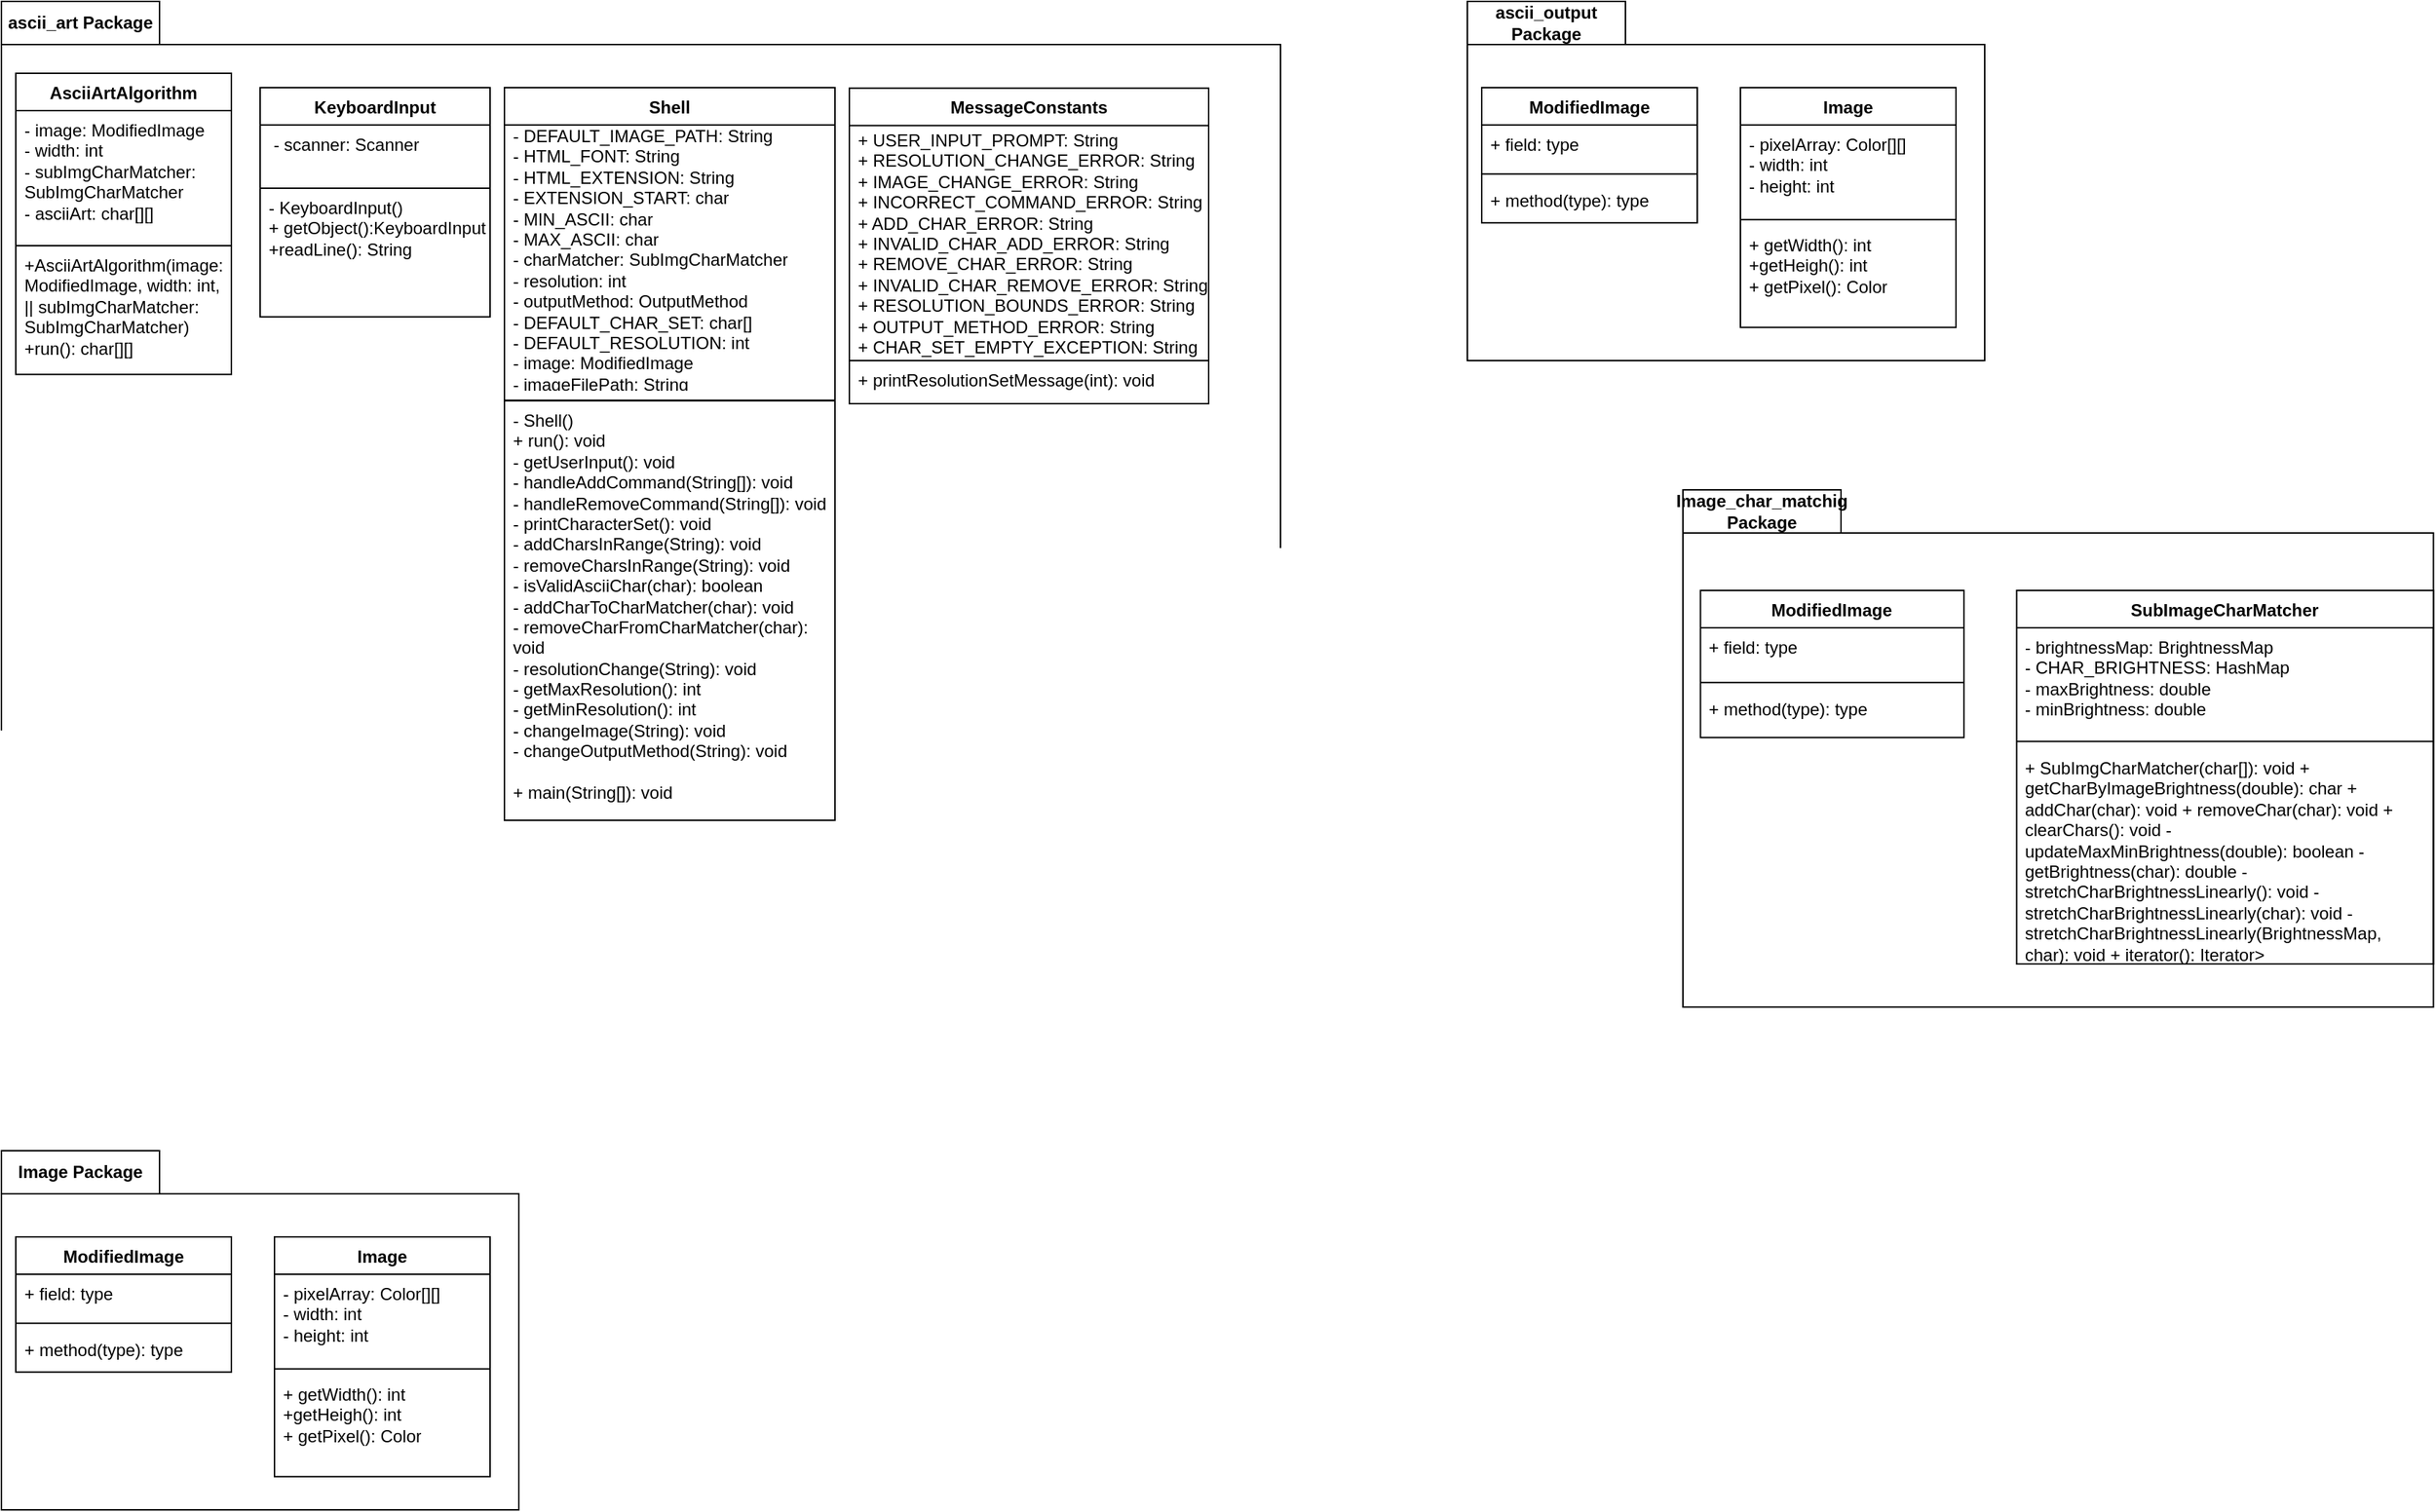 <mxfile version="24.0.0" type="github">
  <diagram name="‫עמוד-1‬" id="9FOxikn_2bk7BjKEbO-x">
    <mxGraphModel dx="1400" dy="775" grid="1" gridSize="10" guides="1" tooltips="1" connect="1" arrows="1" fold="1" page="1" pageScale="1" pageWidth="827" pageHeight="1169" math="0" shadow="0">
      <root>
        <mxCell id="0" />
        <mxCell id="1" parent="0" />
        <mxCell id="Vb6RsHlkbNNhMtVp6kEj-1" value="ascii_art Package" style="shape=folder;fontStyle=1;tabWidth=110;tabHeight=30;tabPosition=left;html=1;boundedLbl=1;labelInHeader=1;container=1;collapsible=0;whiteSpace=wrap;" parent="1" vertex="1">
          <mxGeometry width="890" height="680" as="geometry" />
        </mxCell>
        <mxCell id="Vb6RsHlkbNNhMtVp6kEj-2" value="" style="html=1;strokeColor=none;resizeWidth=1;resizeHeight=1;fillColor=none;part=1;connectable=0;allowArrows=0;deletable=0;whiteSpace=wrap;" parent="Vb6RsHlkbNNhMtVp6kEj-1" vertex="1">
          <mxGeometry width="830" height="434.25" relative="1" as="geometry">
            <mxPoint y="30" as="offset" />
          </mxGeometry>
        </mxCell>
        <mxCell id="xFL0W7bVsGVKbV0ON2sQ-82" value="MessageConstants" style="swimlane;fontStyle=1;align=center;verticalAlign=top;childLayout=stackLayout;horizontal=1;startSize=26;horizontalStack=0;resizeParent=1;resizeParentMax=0;resizeLast=0;collapsible=1;marginBottom=0;whiteSpace=wrap;html=1;container=0;" vertex="1" parent="Vb6RsHlkbNNhMtVp6kEj-1">
          <mxGeometry x="590" y="60.38" width="250" height="189.62" as="geometry">
            <mxRectangle x="210" y="300" width="100" height="30" as="alternateBounds" />
          </mxGeometry>
        </mxCell>
        <mxCell id="xFL0W7bVsGVKbV0ON2sQ-83" value=" + USER_INPUT_PROMPT: String                                    &#xa; + RESOLUTION_CHANGE_ERROR: String                              &#xa; + IMAGE_CHANGE_ERROR: String                                   &#xa; + INCORRECT_COMMAND_ERROR: String                              &#xa; + ADD_CHAR_ERROR: String                                       &#xa; + INVALID_CHAR_ADD_ERROR: String                               &#xa; + REMOVE_CHAR_ERROR: String                                    &#xa; + INVALID_CHAR_REMOVE_ERROR: String                            &#xa; + RESOLUTION_BOUNDS_ERROR: String                              &#xa; + OUTPUT_METHOD_ERROR: String                                  &#xa; + CHAR_SET_EMPTY_EXCEPTION: String &#xa;                         " style="text;strokeColor=none;fillColor=none;align=left;verticalAlign=top;spacingLeft=4;spacingRight=4;overflow=hidden;rotatable=0;points=[[0,0.5],[1,0.5]];portConstraint=eastwest;whiteSpace=wrap;html=1;" vertex="1" parent="Vb6RsHlkbNNhMtVp6kEj-1">
          <mxGeometry x="590" y="83" width="300" height="188.45" as="geometry" />
        </mxCell>
        <mxCell id="xFL0W7bVsGVKbV0ON2sQ-84" value=" + printResolutionSetMessage(int): void                         &#xa;" style="rounded=0;whiteSpace=wrap;html=1;align=left;verticalAlign=top;spacingLeft=4;spacingRight=4;fillColor=none;gradientColor=none;" vertex="1" parent="Vb6RsHlkbNNhMtVp6kEj-1">
          <mxGeometry x="590" y="250" width="250" height="30" as="geometry" />
        </mxCell>
        <mxCell id="xFL0W7bVsGVKbV0ON2sQ-22" value="Image Package" style="shape=folder;fontStyle=1;tabWidth=110;tabHeight=30;tabPosition=left;html=1;boundedLbl=1;labelInHeader=1;container=1;collapsible=0;whiteSpace=wrap;" vertex="1" parent="1">
          <mxGeometry y="800" width="360" height="250" as="geometry" />
        </mxCell>
        <mxCell id="xFL0W7bVsGVKbV0ON2sQ-23" value="" style="html=1;strokeColor=none;resizeWidth=1;resizeHeight=1;fillColor=none;part=1;connectable=0;allowArrows=0;deletable=0;whiteSpace=wrap;" vertex="1" parent="xFL0W7bVsGVKbV0ON2sQ-22">
          <mxGeometry width="348.75" height="175.0" relative="1" as="geometry">
            <mxPoint y="30" as="offset" />
          </mxGeometry>
        </mxCell>
        <mxCell id="xFL0W7bVsGVKbV0ON2sQ-24" value="ModifiedImage" style="swimlane;fontStyle=1;align=center;verticalAlign=top;childLayout=stackLayout;horizontal=1;startSize=26;horizontalStack=0;resizeParent=1;resizeParentMax=0;resizeLast=0;collapsible=1;marginBottom=0;whiteSpace=wrap;html=1;" vertex="1" parent="xFL0W7bVsGVKbV0ON2sQ-22">
          <mxGeometry x="10" y="60" width="150" height="94.182" as="geometry">
            <mxRectangle x="210" y="300" width="100" height="30" as="alternateBounds" />
          </mxGeometry>
        </mxCell>
        <mxCell id="xFL0W7bVsGVKbV0ON2sQ-25" value="+ field: type" style="text;strokeColor=none;fillColor=none;align=left;verticalAlign=top;spacingLeft=4;spacingRight=4;overflow=hidden;rotatable=0;points=[[0,0.5],[1,0.5]];portConstraint=eastwest;whiteSpace=wrap;html=1;" vertex="1" parent="xFL0W7bVsGVKbV0ON2sQ-24">
          <mxGeometry y="26" width="150" height="29.545" as="geometry" />
        </mxCell>
        <mxCell id="xFL0W7bVsGVKbV0ON2sQ-26" value="" style="line;strokeWidth=1;fillColor=none;align=left;verticalAlign=middle;spacingTop=-1;spacingLeft=3;spacingRight=3;rotatable=0;labelPosition=right;points=[];portConstraint=eastwest;strokeColor=inherit;" vertex="1" parent="xFL0W7bVsGVKbV0ON2sQ-24">
          <mxGeometry y="55.545" width="150" height="9.091" as="geometry" />
        </mxCell>
        <mxCell id="xFL0W7bVsGVKbV0ON2sQ-27" value="+ method(type): type" style="text;strokeColor=none;fillColor=none;align=left;verticalAlign=top;spacingLeft=4;spacingRight=4;overflow=hidden;rotatable=0;points=[[0,0.5],[1,0.5]];portConstraint=eastwest;whiteSpace=wrap;html=1;" vertex="1" parent="xFL0W7bVsGVKbV0ON2sQ-24">
          <mxGeometry y="64.636" width="150" height="29.545" as="geometry" />
        </mxCell>
        <mxCell id="xFL0W7bVsGVKbV0ON2sQ-28" value="Image" style="swimlane;fontStyle=1;align=center;verticalAlign=top;childLayout=stackLayout;horizontal=1;startSize=26;horizontalStack=0;resizeParent=1;resizeParentMax=0;resizeLast=0;collapsible=1;marginBottom=0;whiteSpace=wrap;html=1;" vertex="1" parent="xFL0W7bVsGVKbV0ON2sQ-22">
          <mxGeometry x="190" y="60" width="150" height="166.909" as="geometry" />
        </mxCell>
        <mxCell id="xFL0W7bVsGVKbV0ON2sQ-29" value="- pixelArray: Color[][]&lt;br&gt;- width: int&lt;br&gt;- height: int" style="text;strokeColor=none;fillColor=none;align=left;verticalAlign=top;spacingLeft=4;spacingRight=4;overflow=hidden;rotatable=0;points=[[0,0.5],[1,0.5]];portConstraint=eastwest;whiteSpace=wrap;html=1;" vertex="1" parent="xFL0W7bVsGVKbV0ON2sQ-28">
          <mxGeometry y="26" width="150" height="61.364" as="geometry" />
        </mxCell>
        <mxCell id="xFL0W7bVsGVKbV0ON2sQ-30" value="" style="line;strokeWidth=1;fillColor=none;align=left;verticalAlign=middle;spacingTop=-1;spacingLeft=3;spacingRight=3;rotatable=0;labelPosition=right;points=[];portConstraint=eastwest;strokeColor=inherit;" vertex="1" parent="xFL0W7bVsGVKbV0ON2sQ-28">
          <mxGeometry y="87.364" width="150" height="9.091" as="geometry" />
        </mxCell>
        <mxCell id="xFL0W7bVsGVKbV0ON2sQ-31" value="+ getWidth(): int&lt;br&gt;+getHeigh(): int&lt;br&gt;+ getPixel(): Color" style="text;strokeColor=none;fillColor=none;align=left;verticalAlign=top;spacingLeft=4;spacingRight=4;overflow=hidden;rotatable=0;points=[[0,0.5],[1,0.5]];portConstraint=eastwest;whiteSpace=wrap;html=1;" vertex="1" parent="xFL0W7bVsGVKbV0ON2sQ-28">
          <mxGeometry y="96.455" width="150" height="70.455" as="geometry" />
        </mxCell>
        <mxCell id="xFL0W7bVsGVKbV0ON2sQ-32" value="ascii_output Package" style="shape=folder;fontStyle=1;tabWidth=110;tabHeight=30;tabPosition=left;html=1;boundedLbl=1;labelInHeader=1;container=1;collapsible=0;whiteSpace=wrap;" vertex="1" parent="1">
          <mxGeometry x="1020" width="360" height="250" as="geometry" />
        </mxCell>
        <mxCell id="xFL0W7bVsGVKbV0ON2sQ-33" value="" style="html=1;strokeColor=none;resizeWidth=1;resizeHeight=1;fillColor=none;part=1;connectable=0;allowArrows=0;deletable=0;whiteSpace=wrap;" vertex="1" parent="xFL0W7bVsGVKbV0ON2sQ-32">
          <mxGeometry width="348.75" height="175.0" relative="1" as="geometry">
            <mxPoint y="30" as="offset" />
          </mxGeometry>
        </mxCell>
        <mxCell id="xFL0W7bVsGVKbV0ON2sQ-34" value="ModifiedImage" style="swimlane;fontStyle=1;align=center;verticalAlign=top;childLayout=stackLayout;horizontal=1;startSize=26;horizontalStack=0;resizeParent=1;resizeParentMax=0;resizeLast=0;collapsible=1;marginBottom=0;whiteSpace=wrap;html=1;" vertex="1" parent="xFL0W7bVsGVKbV0ON2sQ-32">
          <mxGeometry x="10" y="60" width="150" height="94.182" as="geometry">
            <mxRectangle x="210" y="300" width="100" height="30" as="alternateBounds" />
          </mxGeometry>
        </mxCell>
        <mxCell id="xFL0W7bVsGVKbV0ON2sQ-35" value="+ field: type" style="text;strokeColor=none;fillColor=none;align=left;verticalAlign=top;spacingLeft=4;spacingRight=4;overflow=hidden;rotatable=0;points=[[0,0.5],[1,0.5]];portConstraint=eastwest;whiteSpace=wrap;html=1;" vertex="1" parent="xFL0W7bVsGVKbV0ON2sQ-34">
          <mxGeometry y="26" width="150" height="29.545" as="geometry" />
        </mxCell>
        <mxCell id="xFL0W7bVsGVKbV0ON2sQ-36" value="" style="line;strokeWidth=1;fillColor=none;align=left;verticalAlign=middle;spacingTop=-1;spacingLeft=3;spacingRight=3;rotatable=0;labelPosition=right;points=[];portConstraint=eastwest;strokeColor=inherit;" vertex="1" parent="xFL0W7bVsGVKbV0ON2sQ-34">
          <mxGeometry y="55.545" width="150" height="9.091" as="geometry" />
        </mxCell>
        <mxCell id="xFL0W7bVsGVKbV0ON2sQ-37" value="+ method(type): type" style="text;strokeColor=none;fillColor=none;align=left;verticalAlign=top;spacingLeft=4;spacingRight=4;overflow=hidden;rotatable=0;points=[[0,0.5],[1,0.5]];portConstraint=eastwest;whiteSpace=wrap;html=1;" vertex="1" parent="xFL0W7bVsGVKbV0ON2sQ-34">
          <mxGeometry y="64.636" width="150" height="29.545" as="geometry" />
        </mxCell>
        <mxCell id="xFL0W7bVsGVKbV0ON2sQ-38" value="Image" style="swimlane;fontStyle=1;align=center;verticalAlign=top;childLayout=stackLayout;horizontal=1;startSize=26;horizontalStack=0;resizeParent=1;resizeParentMax=0;resizeLast=0;collapsible=1;marginBottom=0;whiteSpace=wrap;html=1;" vertex="1" parent="xFL0W7bVsGVKbV0ON2sQ-32">
          <mxGeometry x="190" y="60" width="150" height="166.909" as="geometry" />
        </mxCell>
        <mxCell id="xFL0W7bVsGVKbV0ON2sQ-39" value="- pixelArray: Color[][]&lt;br&gt;- width: int&lt;br&gt;- height: int" style="text;strokeColor=none;fillColor=none;align=left;verticalAlign=top;spacingLeft=4;spacingRight=4;overflow=hidden;rotatable=0;points=[[0,0.5],[1,0.5]];portConstraint=eastwest;whiteSpace=wrap;html=1;" vertex="1" parent="xFL0W7bVsGVKbV0ON2sQ-38">
          <mxGeometry y="26" width="150" height="61.364" as="geometry" />
        </mxCell>
        <mxCell id="xFL0W7bVsGVKbV0ON2sQ-40" value="" style="line;strokeWidth=1;fillColor=none;align=left;verticalAlign=middle;spacingTop=-1;spacingLeft=3;spacingRight=3;rotatable=0;labelPosition=right;points=[];portConstraint=eastwest;strokeColor=inherit;" vertex="1" parent="xFL0W7bVsGVKbV0ON2sQ-38">
          <mxGeometry y="87.364" width="150" height="9.091" as="geometry" />
        </mxCell>
        <mxCell id="xFL0W7bVsGVKbV0ON2sQ-41" value="+ getWidth(): int&lt;br&gt;+getHeigh(): int&lt;br&gt;+ getPixel(): Color" style="text;strokeColor=none;fillColor=none;align=left;verticalAlign=top;spacingLeft=4;spacingRight=4;overflow=hidden;rotatable=0;points=[[0,0.5],[1,0.5]];portConstraint=eastwest;whiteSpace=wrap;html=1;" vertex="1" parent="xFL0W7bVsGVKbV0ON2sQ-38">
          <mxGeometry y="96.455" width="150" height="70.455" as="geometry" />
        </mxCell>
        <mxCell id="xFL0W7bVsGVKbV0ON2sQ-42" value="Image_char_matchig Package" style="shape=folder;fontStyle=1;tabWidth=110;tabHeight=30;tabPosition=left;html=1;boundedLbl=1;labelInHeader=1;container=1;collapsible=0;whiteSpace=wrap;" vertex="1" parent="1">
          <mxGeometry x="1170" y="340" width="522.22" height="360.002" as="geometry" />
        </mxCell>
        <mxCell id="xFL0W7bVsGVKbV0ON2sQ-43" value="" style="html=1;strokeColor=none;resizeWidth=1;resizeHeight=1;fillColor=none;part=1;connectable=0;allowArrows=0;deletable=0;whiteSpace=wrap;" vertex="1" parent="xFL0W7bVsGVKbV0ON2sQ-42">
          <mxGeometry width="426.25" height="196.0" relative="1" as="geometry">
            <mxPoint y="30" as="offset" />
          </mxGeometry>
        </mxCell>
        <mxCell id="xFL0W7bVsGVKbV0ON2sQ-44" value="ModifiedImage" style="swimlane;fontStyle=1;align=center;verticalAlign=top;childLayout=stackLayout;horizontal=1;startSize=26;horizontalStack=0;resizeParent=1;resizeParentMax=0;resizeLast=0;collapsible=1;marginBottom=0;whiteSpace=wrap;html=1;" vertex="1" parent="xFL0W7bVsGVKbV0ON2sQ-42">
          <mxGeometry x="12.22" y="70" width="183.33" height="102.364" as="geometry">
            <mxRectangle x="210" y="300" width="100" height="30" as="alternateBounds" />
          </mxGeometry>
        </mxCell>
        <mxCell id="xFL0W7bVsGVKbV0ON2sQ-45" value="+ field: type" style="text;strokeColor=none;fillColor=none;align=left;verticalAlign=top;spacingLeft=4;spacingRight=4;overflow=hidden;rotatable=0;points=[[0,0.5],[1,0.5]];portConstraint=eastwest;whiteSpace=wrap;html=1;" vertex="1" parent="xFL0W7bVsGVKbV0ON2sQ-44">
          <mxGeometry y="26" width="183.33" height="33.091" as="geometry" />
        </mxCell>
        <mxCell id="xFL0W7bVsGVKbV0ON2sQ-46" value="" style="line;strokeWidth=1;fillColor=none;align=left;verticalAlign=middle;spacingTop=-1;spacingLeft=3;spacingRight=3;rotatable=0;labelPosition=right;points=[];portConstraint=eastwest;strokeColor=inherit;" vertex="1" parent="xFL0W7bVsGVKbV0ON2sQ-44">
          <mxGeometry y="59.091" width="183.33" height="10.182" as="geometry" />
        </mxCell>
        <mxCell id="xFL0W7bVsGVKbV0ON2sQ-47" value="+ method(type): type" style="text;strokeColor=none;fillColor=none;align=left;verticalAlign=top;spacingLeft=4;spacingRight=4;overflow=hidden;rotatable=0;points=[[0,0.5],[1,0.5]];portConstraint=eastwest;whiteSpace=wrap;html=1;" vertex="1" parent="xFL0W7bVsGVKbV0ON2sQ-44">
          <mxGeometry y="69.273" width="183.33" height="33.091" as="geometry" />
        </mxCell>
        <mxCell id="xFL0W7bVsGVKbV0ON2sQ-48" value="SubImageCharMatcher" style="swimlane;fontStyle=1;align=center;verticalAlign=top;childLayout=stackLayout;horizontal=1;startSize=26;horizontalStack=0;resizeParent=1;resizeParentMax=0;resizeLast=0;collapsible=1;marginBottom=0;whiteSpace=wrap;html=1;" vertex="1" parent="xFL0W7bVsGVKbV0ON2sQ-42">
          <mxGeometry x="232.22" y="70" width="290" height="260.002" as="geometry" />
        </mxCell>
        <mxCell id="xFL0W7bVsGVKbV0ON2sQ-49" value=" - brightnessMap: BrightnessMap                                    &#xa; - CHAR_BRIGHTNESS: HashMap&lt;Character, Double&gt;                     &#xa; - maxBrightness: double                                           &#xa; - minBrightness: double  " style="text;strokeColor=none;fillColor=none;align=left;verticalAlign=top;spacingLeft=4;spacingRight=4;overflow=hidden;rotatable=0;points=[[0,0.5],[1,0.5]];portConstraint=eastwest;whiteSpace=wrap;html=1;" vertex="1" parent="xFL0W7bVsGVKbV0ON2sQ-48">
          <mxGeometry y="26" width="290" height="74" as="geometry" />
        </mxCell>
        <mxCell id="xFL0W7bVsGVKbV0ON2sQ-50" value="" style="line;strokeWidth=1;fillColor=none;align=left;verticalAlign=middle;spacingTop=-1;spacingLeft=3;spacingRight=3;rotatable=0;labelPosition=right;points=[];portConstraint=eastwest;strokeColor=inherit;" vertex="1" parent="xFL0W7bVsGVKbV0ON2sQ-48">
          <mxGeometry y="100" width="290" height="10.182" as="geometry" />
        </mxCell>
        <mxCell id="xFL0W7bVsGVKbV0ON2sQ-51" value=" + SubImgCharMatcher(char[]): void                                 + getCharByImageBrightness(double): char                           + addChar(char): void                                              + removeChar(char): void                                           + clearChars(): void                                               - updateMaxMinBrightness(double): boolean                         - getBrightness(char): double                                     - stretchCharBrightnessLinearly(): void                            - stretchCharBrightnessLinearly(char): void                        - stretchCharBrightnessLinearly(BrightnessMap, char): void         + iterator(): Iterator&lt;SimpleEntry&lt;Character, Double&gt;&gt; " style="text;strokeColor=none;fillColor=none;align=left;verticalAlign=top;spacingLeft=4;spacingRight=4;overflow=hidden;rotatable=0;points=[[0,0.5],[1,0.5]];portConstraint=eastwest;whiteSpace=wrap;html=1;" vertex="1" parent="xFL0W7bVsGVKbV0ON2sQ-48">
          <mxGeometry y="110.182" width="290" height="149.82" as="geometry" />
        </mxCell>
        <mxCell id="xFL0W7bVsGVKbV0ON2sQ-70" value="" style="group" vertex="1" connectable="0" parent="1">
          <mxGeometry x="10" y="49.96" width="150" height="209.68" as="geometry" />
        </mxCell>
        <mxCell id="xFL0W7bVsGVKbV0ON2sQ-71" value="AsciiArtAlgorithm" style="swimlane;fontStyle=1;align=center;verticalAlign=top;childLayout=stackLayout;horizontal=1;startSize=26;horizontalStack=0;resizeParent=1;resizeParentMax=0;resizeLast=0;collapsible=1;marginBottom=0;whiteSpace=wrap;html=1;container=0;" vertex="1" parent="xFL0W7bVsGVKbV0ON2sQ-70">
          <mxGeometry width="150" height="120.08" as="geometry">
            <mxRectangle x="210" y="300" width="100" height="30" as="alternateBounds" />
          </mxGeometry>
        </mxCell>
        <mxCell id="xFL0W7bVsGVKbV0ON2sQ-72" value="+AsciiArtAlgorithm(image: ModifiedImage, width: int,      ||                      subImgCharMatcher: SubImgCharMatcher)&lt;br&gt;+run(): char[][] " style="rounded=0;whiteSpace=wrap;html=1;align=left;verticalAlign=top;spacingLeft=4;spacingRight=4;fillColor=none;gradientColor=none;container=0;" vertex="1" parent="xFL0W7bVsGVKbV0ON2sQ-70">
          <mxGeometry y="120.08" width="150" height="89.6" as="geometry" />
        </mxCell>
        <mxCell id="xFL0W7bVsGVKbV0ON2sQ-73" value="- image: ModifiedImage&lt;br&gt;- width: int&amp;nbsp;&lt;br&gt;- subImgCharMatcher: SubImgCharMatcher&amp;nbsp;&lt;div&gt;- asciiArt: char[][]&lt;/div&gt;" style="text;strokeColor=none;fillColor=none;align=left;verticalAlign=top;spacingLeft=4;spacingRight=4;overflow=hidden;rotatable=0;points=[[0,0.5],[1,0.5]];portConstraint=eastwest;whiteSpace=wrap;html=1;" vertex="1" parent="xFL0W7bVsGVKbV0ON2sQ-70">
          <mxGeometry y="26" width="150" height="94.08" as="geometry" />
        </mxCell>
        <mxCell id="xFL0W7bVsGVKbV0ON2sQ-74" value="" style="group" vertex="1" connectable="0" parent="1">
          <mxGeometry x="180" y="60" width="160" height="159.6" as="geometry" />
        </mxCell>
        <mxCell id="xFL0W7bVsGVKbV0ON2sQ-75" value="- KeyboardInput()&lt;br&gt;+&amp;nbsp;getObject():KeyboardInput&amp;nbsp; +readLine(): String&amp;nbsp; &amp;nbsp;&amp;nbsp;" style="rounded=0;whiteSpace=wrap;html=1;align=left;verticalAlign=top;spacingLeft=4;spacingRight=4;fillColor=none;gradientColor=none;" vertex="1" parent="xFL0W7bVsGVKbV0ON2sQ-74">
          <mxGeometry y="70" width="160" height="89.6" as="geometry" />
        </mxCell>
        <mxCell id="xFL0W7bVsGVKbV0ON2sQ-76" value="&lt;span style=&quot;text-align: left;&quot;&gt;KeyboardInput&lt;/span&gt;" style="swimlane;fontStyle=1;align=center;verticalAlign=top;childLayout=stackLayout;horizontal=1;startSize=26;horizontalStack=0;resizeParent=1;resizeParentMax=0;resizeLast=0;collapsible=1;marginBottom=0;whiteSpace=wrap;html=1;" vertex="1" parent="xFL0W7bVsGVKbV0ON2sQ-74">
          <mxGeometry width="160" height="70" as="geometry">
            <mxRectangle x="210" y="300" width="100" height="30" as="alternateBounds" />
          </mxGeometry>
        </mxCell>
        <mxCell id="xFL0W7bVsGVKbV0ON2sQ-77" value="&amp;nbsp;- scanner: Scanner&amp;nbsp;&amp;nbsp;" style="text;strokeColor=none;fillColor=none;align=left;verticalAlign=top;spacingLeft=4;spacingRight=4;overflow=hidden;rotatable=0;points=[[0,0.5],[1,0.5]];portConstraint=eastwest;whiteSpace=wrap;html=1;" vertex="1" parent="xFL0W7bVsGVKbV0ON2sQ-76">
          <mxGeometry y="26" width="160" height="44" as="geometry" />
        </mxCell>
        <mxCell id="xFL0W7bVsGVKbV0ON2sQ-78" value="" style="group" vertex="1" connectable="0" parent="1">
          <mxGeometry x="350" y="60" width="230" height="380" as="geometry" />
        </mxCell>
        <mxCell id="xFL0W7bVsGVKbV0ON2sQ-79" value="Shell" style="swimlane;fontStyle=1;align=center;verticalAlign=top;childLayout=stackLayout;horizontal=1;startSize=26;horizontalStack=0;resizeParent=1;resizeParentMax=0;resizeLast=0;collapsible=1;marginBottom=0;whiteSpace=wrap;html=1;container=0;" vertex="1" parent="xFL0W7bVsGVKbV0ON2sQ-78">
          <mxGeometry width="230.0" height="217.619" as="geometry">
            <mxRectangle x="210" y="300" width="100" height="30" as="alternateBounds" />
          </mxGeometry>
        </mxCell>
        <mxCell id="xFL0W7bVsGVKbV0ON2sQ-80" value=" - DEFAULT_IMAGE_PATH: String                                   &#xa; - HTML_FONT: String                                             &#xa; - HTML_EXTENSION: String                                        &#xa; - EXTENSION_START: char                                         &#xa; - MIN_ASCII: char                                               &#xa; - MAX_ASCII: char                                               &#xa; - charMatcher: SubImgCharMatcher                                &#xa; - resolution: int                                               &#xa; - outputMethod: OutputMethod                                    &#xa; - DEFAULT_CHAR_SET: char[]                                      &#xa; - DEFAULT_RESOLUTION: int                                       &#xa; - image: ModifiedImage                                          &#xa; - imageFilePath: String                                          &#xa;                         " style="text;strokeColor=none;fillColor=none;align=left;verticalAlign=top;spacingLeft=4;spacingRight=4;overflow=hidden;rotatable=0;points=[[0,0.5],[1,0.5]];portConstraint=eastwest;whiteSpace=wrap;html=1;" vertex="1" parent="1">
          <mxGeometry x="350" y="80" width="260" height="188.45" as="geometry" />
        </mxCell>
        <mxCell id="xFL0W7bVsGVKbV0ON2sQ-81" value="- Shell()                                                      &#xa; + run(): void                                                  &#xa; - getUserInput(): void                                          &#xa; - handleAddCommand(String[]): void                              &#xa; - handleRemoveCommand(String[]): void                           &#xa; - printCharacterSet(): void                                    &#xa; - addCharsInRange(String): void                                 &#xa; - removeCharsInRange(String): void                              &#xa; - isValidAsciiChar(char): boolean                               &#xa; - addCharToCharMatcher(char): void                              &#xa; - removeCharFromCharMatcher(char): void                         &#xa; - resolutionChange(String): void                                &#xa; - getMaxResolution(): int                                       &#xa; - getMinResolution(): int                                       &#xa; - changeImage(String): void                                     &#xa; - changeOutputMethod(String): void                              &#xa;                                                                &#xa; + main(String[]): void  " style="rounded=0;whiteSpace=wrap;html=1;align=left;verticalAlign=top;spacingLeft=4;spacingRight=4;fillColor=none;gradientColor=none;container=0;" vertex="1" parent="1">
          <mxGeometry x="350" y="278" width="230" height="292" as="geometry" />
        </mxCell>
      </root>
    </mxGraphModel>
  </diagram>
</mxfile>
